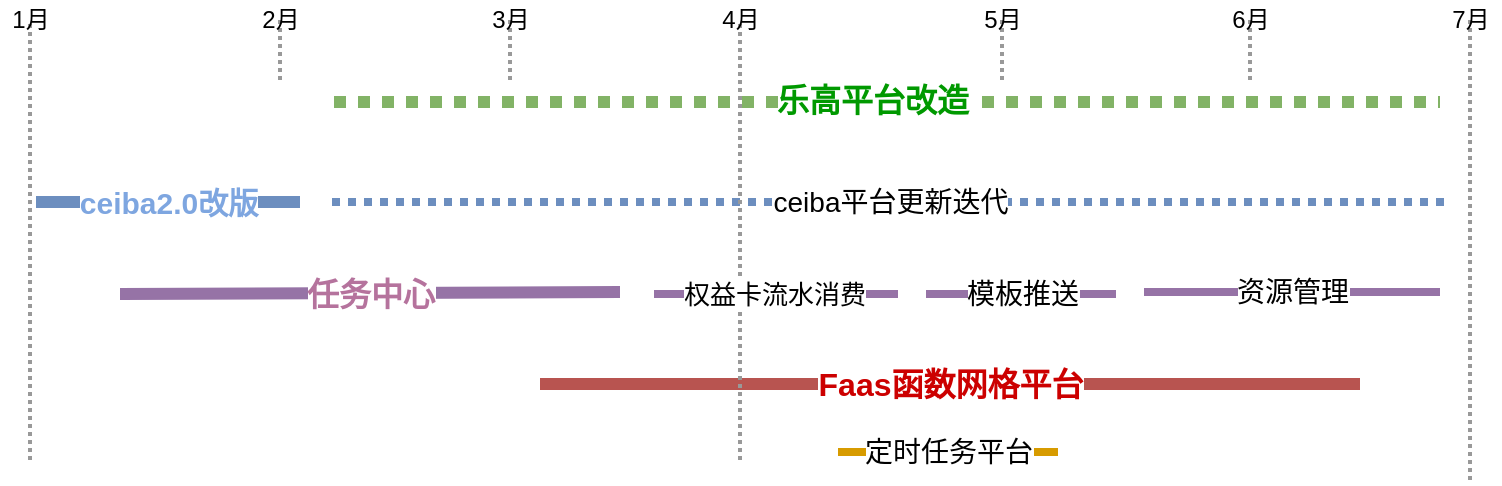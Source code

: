 <mxfile version="14.8.0" type="github">
  <diagram id="7iNuk3zLuDLKiAJlWhuA" name="Page-1">
    <mxGraphModel dx="1113" dy="722" grid="1" gridSize="10" guides="1" tooltips="1" connect="1" arrows="1" fold="1" page="1" pageScale="1" pageWidth="827" pageHeight="1169" math="0" shadow="0">
      <root>
        <mxCell id="0" />
        <mxCell id="1" parent="0" />
        <mxCell id="qTpSMrWYJT7CmjRMF8rL-1" value="" style="endArrow=none;dashed=1;html=1;strokeWidth=6;fillColor=#d5e8d4;strokeColor=#82b366;dashPattern=1 1;" edge="1" parent="1">
          <mxGeometry width="50" height="50" relative="1" as="geometry">
            <mxPoint x="217" y="241" as="sourcePoint" />
            <mxPoint x="770" y="241" as="targetPoint" />
          </mxGeometry>
        </mxCell>
        <mxCell id="qTpSMrWYJT7CmjRMF8rL-2" value="&lt;font style=&quot;font-size: 16px&quot; color=&quot;#009900&quot;&gt;&lt;b&gt;乐高平台改造&lt;/b&gt;&lt;/font&gt;" style="edgeLabel;html=1;align=center;verticalAlign=middle;resizable=0;points=[];" vertex="1" connectable="0" parent="qTpSMrWYJT7CmjRMF8rL-1">
          <mxGeometry x="-0.027" y="1" relative="1" as="geometry">
            <mxPoint as="offset" />
          </mxGeometry>
        </mxCell>
        <mxCell id="qTpSMrWYJT7CmjRMF8rL-3" value="&lt;font style=&quot;font-size: 15px&quot; color=&quot;#7ea6e0&quot;&gt;&lt;b&gt;ceiba2.0改版&lt;/b&gt;&lt;/font&gt;" style="endArrow=none;html=1;strokeWidth=6;fillColor=#dae8fc;strokeColor=#6c8ebf;" edge="1" parent="1">
          <mxGeometry width="50" height="50" relative="1" as="geometry">
            <mxPoint x="68" y="291" as="sourcePoint" />
            <mxPoint x="200" y="291" as="targetPoint" />
          </mxGeometry>
        </mxCell>
        <mxCell id="qTpSMrWYJT7CmjRMF8rL-4" value="&lt;font style=&quot;font-size: 16px&quot; color=&quot;#b5739d&quot;&gt;&lt;b&gt;任务中心&lt;/b&gt;&lt;/font&gt;" style="endArrow=none;html=1;strokeWidth=6;fillColor=#e1d5e7;strokeColor=#9673a6;" edge="1" parent="1">
          <mxGeometry width="50" height="50" relative="1" as="geometry">
            <mxPoint x="110" y="337" as="sourcePoint" />
            <mxPoint x="360" y="336" as="targetPoint" />
          </mxGeometry>
        </mxCell>
        <mxCell id="qTpSMrWYJT7CmjRMF8rL-5" value="&lt;font style=&quot;font-size: 16px&quot; color=&quot;#cc0000&quot;&gt;&lt;b&gt;Faas函数网格平台&lt;/b&gt;&lt;/font&gt;" style="endArrow=none;html=1;strokeWidth=6;fillColor=#f8cecc;strokeColor=#b85450;" edge="1" parent="1">
          <mxGeometry width="50" height="50" relative="1" as="geometry">
            <mxPoint x="320" y="382" as="sourcePoint" />
            <mxPoint x="730" y="382" as="targetPoint" />
          </mxGeometry>
        </mxCell>
        <mxCell id="qTpSMrWYJT7CmjRMF8rL-6" value="&lt;font style=&quot;font-size: 14px&quot;&gt;模板推送&lt;/font&gt;" style="endArrow=none;html=1;strokeWidth=4;fillColor=#e1d5e7;strokeColor=#9673a6;" edge="1" parent="1">
          <mxGeometry x="528" y="337" width="50" height="50" as="geometry">
            <mxPoint x="513" y="337" as="sourcePoint" />
            <mxPoint x="608" y="337" as="targetPoint" />
            <Array as="points">
              <mxPoint x="575" y="337" />
              <mxPoint x="588" y="337" />
            </Array>
          </mxGeometry>
        </mxCell>
        <mxCell id="qTpSMrWYJT7CmjRMF8rL-7" value="&lt;font style=&quot;font-size: 14px&quot;&gt;定时任务平台&lt;/font&gt;" style="endArrow=none;html=1;strokeWidth=4;fillColor=#ffe6cc;strokeColor=#d79b00;" edge="1" parent="1">
          <mxGeometry x="389" y="416" width="50" height="50" as="geometry">
            <mxPoint x="469" y="416" as="sourcePoint" />
            <mxPoint x="579" y="416" as="targetPoint" />
          </mxGeometry>
        </mxCell>
        <mxCell id="qTpSMrWYJT7CmjRMF8rL-8" value="&lt;font style=&quot;font-size: 14px&quot;&gt;资源管理&lt;/font&gt;" style="endArrow=none;html=1;strokeWidth=4;fillColor=#e1d5e7;strokeColor=#9673a6;" edge="1" parent="1">
          <mxGeometry x="412" y="336" width="50" height="50" as="geometry">
            <mxPoint x="622" y="336" as="sourcePoint" />
            <mxPoint x="770" y="336" as="targetPoint" />
            <Array as="points">
              <mxPoint x="685" y="336" />
            </Array>
          </mxGeometry>
        </mxCell>
        <mxCell id="qTpSMrWYJT7CmjRMF8rL-10" value="&lt;font style=&quot;font-size: 14px&quot;&gt;ceiba平台更新迭代&lt;/font&gt;" style="endArrow=none;html=1;strokeWidth=4;dashed=1;fillColor=#dae8fc;strokeColor=#6c8ebf;dashPattern=1 1;" edge="1" parent="1">
          <mxGeometry width="50" height="50" relative="1" as="geometry">
            <mxPoint x="216" y="291" as="sourcePoint" />
            <mxPoint x="773" y="291" as="targetPoint" />
          </mxGeometry>
        </mxCell>
        <mxCell id="qTpSMrWYJT7CmjRMF8rL-11" value="" style="endArrow=none;dashed=1;html=1;dashPattern=1 1;strokeWidth=2;strokeColor=#999999;" edge="1" parent="1">
          <mxGeometry width="50" height="50" relative="1" as="geometry">
            <mxPoint x="190" y="230" as="sourcePoint" />
            <mxPoint x="190" y="200" as="targetPoint" />
          </mxGeometry>
        </mxCell>
        <mxCell id="qTpSMrWYJT7CmjRMF8rL-12" value="2月" style="text;html=1;align=center;verticalAlign=middle;resizable=0;points=[];autosize=1;strokeColor=none;" vertex="1" parent="1">
          <mxGeometry x="175" y="190" width="30" height="20" as="geometry" />
        </mxCell>
        <mxCell id="qTpSMrWYJT7CmjRMF8rL-13" value="" style="endArrow=none;dashed=1;html=1;dashPattern=1 1;strokeWidth=2;strokeColor=#999999;" edge="1" parent="1">
          <mxGeometry width="50" height="50" relative="1" as="geometry">
            <mxPoint x="305" y="230" as="sourcePoint" />
            <mxPoint x="305" y="200" as="targetPoint" />
          </mxGeometry>
        </mxCell>
        <mxCell id="qTpSMrWYJT7CmjRMF8rL-14" value="3月" style="text;html=1;align=center;verticalAlign=middle;resizable=0;points=[];autosize=1;strokeColor=none;" vertex="1" parent="1">
          <mxGeometry x="290" y="190" width="30" height="20" as="geometry" />
        </mxCell>
        <mxCell id="qTpSMrWYJT7CmjRMF8rL-15" value="" style="endArrow=none;dashed=1;html=1;dashPattern=1 1;strokeWidth=2;strokeColor=#999999;" edge="1" parent="1">
          <mxGeometry width="50" height="50" relative="1" as="geometry">
            <mxPoint x="675" y="230" as="sourcePoint" />
            <mxPoint x="675" y="200" as="targetPoint" />
          </mxGeometry>
        </mxCell>
        <mxCell id="qTpSMrWYJT7CmjRMF8rL-16" value="6月" style="text;html=1;align=center;verticalAlign=middle;resizable=0;points=[];autosize=1;strokeColor=none;" vertex="1" parent="1">
          <mxGeometry x="660" y="190" width="30" height="20" as="geometry" />
        </mxCell>
        <mxCell id="qTpSMrWYJT7CmjRMF8rL-17" value="" style="endArrow=none;dashed=1;html=1;dashPattern=1 1;strokeWidth=2;strokeColor=#999999;" edge="1" parent="1">
          <mxGeometry width="50" height="50" relative="1" as="geometry">
            <mxPoint x="420" y="420" as="sourcePoint" />
            <mxPoint x="420" y="200" as="targetPoint" />
          </mxGeometry>
        </mxCell>
        <mxCell id="qTpSMrWYJT7CmjRMF8rL-18" value="4月" style="text;html=1;align=center;verticalAlign=middle;resizable=0;points=[];autosize=1;strokeColor=none;" vertex="1" parent="1">
          <mxGeometry x="405" y="190" width="30" height="20" as="geometry" />
        </mxCell>
        <mxCell id="qTpSMrWYJT7CmjRMF8rL-19" value="" style="endArrow=none;dashed=1;html=1;dashPattern=1 1;strokeWidth=2;strokeColor=#999999;" edge="1" parent="1">
          <mxGeometry width="50" height="50" relative="1" as="geometry">
            <mxPoint x="551" y="230" as="sourcePoint" />
            <mxPoint x="551" y="200" as="targetPoint" />
          </mxGeometry>
        </mxCell>
        <mxCell id="qTpSMrWYJT7CmjRMF8rL-20" value="5月" style="text;html=1;align=center;verticalAlign=middle;resizable=0;points=[];autosize=1;strokeColor=none;" vertex="1" parent="1">
          <mxGeometry x="536" y="190" width="30" height="20" as="geometry" />
        </mxCell>
        <mxCell id="qTpSMrWYJT7CmjRMF8rL-21" value="" style="endArrow=none;dashed=1;html=1;dashPattern=1 1;strokeWidth=2;strokeColor=#999999;" edge="1" parent="1">
          <mxGeometry width="50" height="50" relative="1" as="geometry">
            <mxPoint x="65" y="420" as="sourcePoint" />
            <mxPoint x="65" y="200" as="targetPoint" />
          </mxGeometry>
        </mxCell>
        <mxCell id="qTpSMrWYJT7CmjRMF8rL-22" value="1月" style="text;html=1;align=center;verticalAlign=middle;resizable=0;points=[];autosize=1;strokeColor=none;" vertex="1" parent="1">
          <mxGeometry x="50" y="190" width="30" height="20" as="geometry" />
        </mxCell>
        <mxCell id="qTpSMrWYJT7CmjRMF8rL-23" value="" style="endArrow=none;dashed=1;html=1;dashPattern=1 1;strokeWidth=2;strokeColor=#999999;" edge="1" parent="1">
          <mxGeometry width="50" height="50" relative="1" as="geometry">
            <mxPoint x="785" y="430" as="sourcePoint" />
            <mxPoint x="785" y="200" as="targetPoint" />
          </mxGeometry>
        </mxCell>
        <mxCell id="qTpSMrWYJT7CmjRMF8rL-24" value="7月" style="text;html=1;align=center;verticalAlign=middle;resizable=0;points=[];autosize=1;strokeColor=none;" vertex="1" parent="1">
          <mxGeometry x="770" y="190" width="30" height="20" as="geometry" />
        </mxCell>
        <mxCell id="qTpSMrWYJT7CmjRMF8rL-36" value="&lt;font style=&quot;font-size: 13px&quot;&gt;权益卡流水消费&lt;/font&gt;" style="endArrow=none;html=1;strokeWidth=4;fillColor=#e1d5e7;strokeColor=#9673a6;" edge="1" parent="1">
          <mxGeometry x="-103" y="-1" width="50" height="50" as="geometry">
            <mxPoint x="377" y="337" as="sourcePoint" />
            <mxPoint x="499" y="337" as="targetPoint" />
            <Array as="points">
              <mxPoint x="437" y="337" />
              <mxPoint x="466" y="337" />
              <mxPoint x="479" y="337" />
            </Array>
            <mxPoint x="-1" as="offset" />
          </mxGeometry>
        </mxCell>
      </root>
    </mxGraphModel>
  </diagram>
</mxfile>
